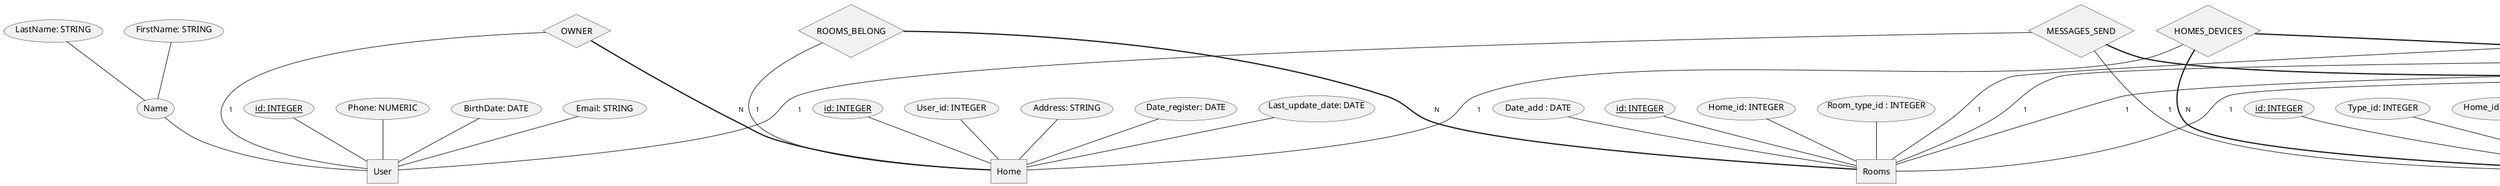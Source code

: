 @startuml
'https://plantuml.com/sequence-diagram

@startchen

entity User {
  id: INTEGER <<key>>
  Name {
        FirstName: STRING
        LastName: STRING
        }
  BirthDate: DATE
  Phone: NUMERIC
  Email: STRING
}

entity Home {
  id: INTEGER <<key>>
  User_id: INTEGER
  Address: STRING
  Date_register: DATE
  Last_update_date: DATE
}

entity Rooms {
  id: INTEGER <<key>>
  Home_id: INTEGER
  Room_type_id : INTEGER
  Date_add : DATE
}

entity RoomType {
  id: INTEGER <<key>>
  Name: STRING
}


entity Device {
  id: INTEGER <<key>>
  Type_id: INTEGER
  Home_id: INTEGER
  Room_id: INTEGER
  Serial_number: NUMERIC
  Status: STRING
  HealthCheck: BOOLEAN
  Date_add: DATE
}

entity DeviceType {
  id: INTEGER <<key>>
  Name: STRING
  Description: STRING
}

entity Sensor {
  id: INTEGER <<key>>
  Type_id: INTEGER
  Home_id: INTEGER
  Room_id: INTEGER
  Serial_number: NUMERIC
  Status: STRING
  HealthCheck: BOOLEAN
  Date_add: DATE
}

entity SensorType {
  id: INTEGER <<key>>
  Name: STRING
  Description: STRING
}

entity Messages {
  id: INTEGER <<key>>
  type: STRING
  Send_date: DATE
  Status: STRING
  Text: STRING
  User_id: INTEGER
  Device_id: INTEGER
}

entity MessageType {
  id: INTEGER <<key>>
  Name: STRING
  Description: STRING
}

entity MessageStatus {
  id: INTEGER <<key>>
  Name: STRING
  Description: STRING
}

relationship OWNER  {
}

OWNER -1- User
OWNER =N= Home


relationship ROOMS_BELONG  {
}

ROOMS_BELONG -1- Home
ROOMS_BELONG =N= Rooms

relationship ROOM_DEVICES  {
}
ROOM_DEVICES -1- Rooms
ROOM_DEVICES =N= Device
ROOM_DEVICES =N= Sensor

relationship HOMES_DEVICES  {
}
HOMES_DEVICES -1- Home
HOMES_DEVICES =N= Device
HOMES_DEVICES =N= Sensor

relationship ROOM_TYPE  {
}
ROOM_TYPE -1- Rooms
ROOM_TYPE -1- RoomType

relationship DEVICE_TYPE  {
}
DEVICE_TYPE -1- Rooms
DEVICE_TYPE -1- DeviceType

relationship SENSOR_TYPE  {
}
SENSOR_TYPE -1- Rooms
SENSOR_TYPE -1- SensorType

relationship MESSAGES_SEND  {
}
MESSAGES_SEND -1- User
MESSAGES_SEND -1- Device
MESSAGES_SEND =N= Messages


relationship MESSAGE_TYPE  {
}
MESSAGE_TYPE -1- Messages
MESSAGE_TYPE -1- MessageType

relationship MESSAGE_STATUS  {
}
MESSAGE_STATUS -1- Messages
MESSAGE_STATUS -1- MessageStatus

@endchen
@enduml
